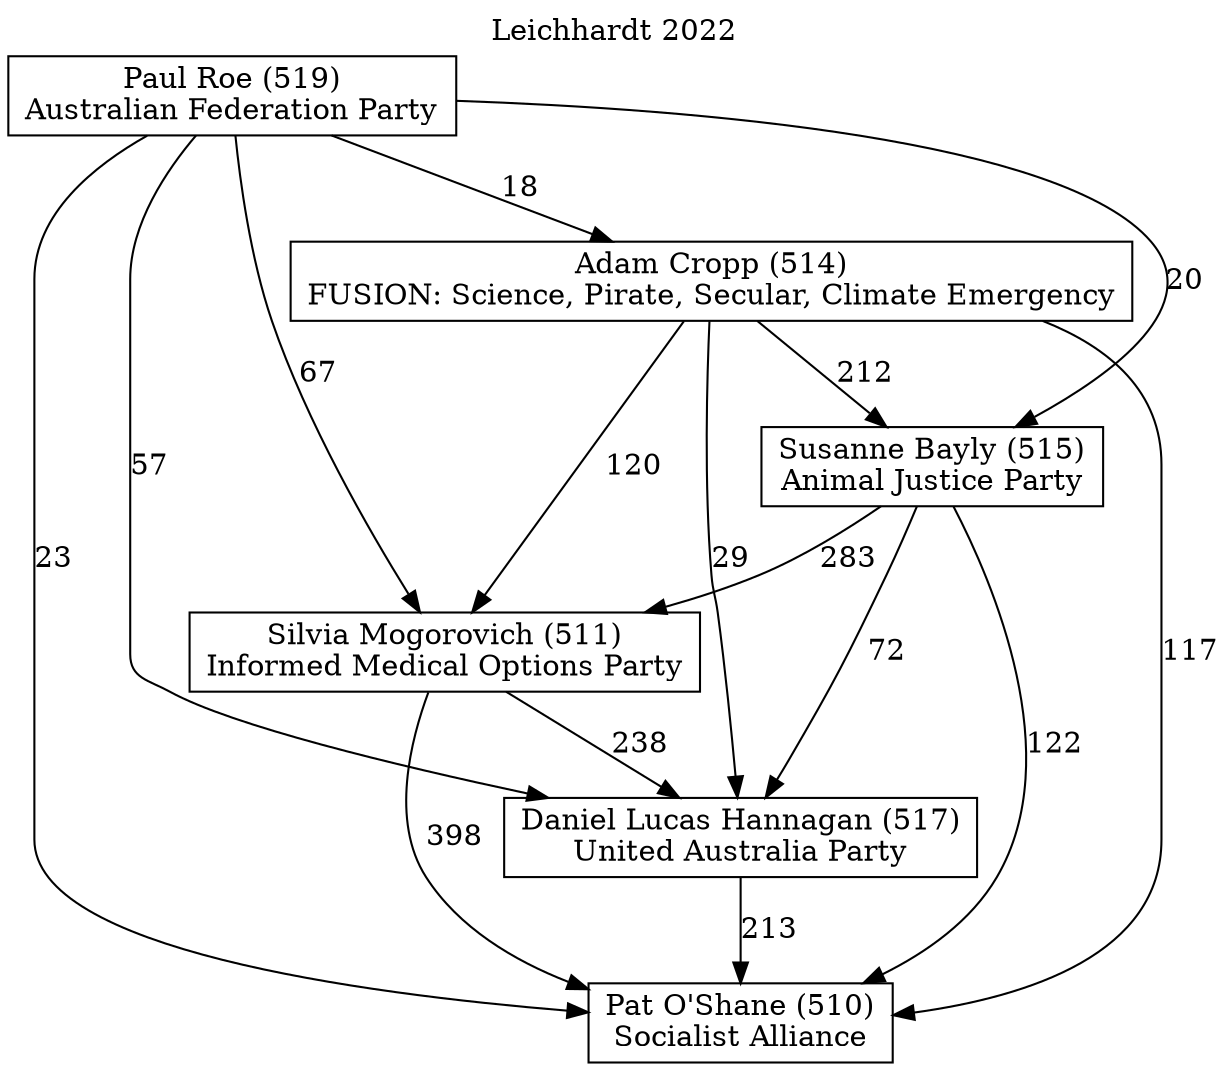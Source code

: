 // House preference flow
digraph "Pat O'Shane (510)_Leichhardt_2022" {
	graph [label="Leichhardt 2022" labelloc=t mclimit=2]
	node [shape=box]
	"Pat O'Shane (510)" [label="Pat O'Shane (510)
Socialist Alliance"]
	"Daniel Lucas Hannagan (517)" [label="Daniel Lucas Hannagan (517)
United Australia Party"]
	"Silvia Mogorovich (511)" [label="Silvia Mogorovich (511)
Informed Medical Options Party"]
	"Susanne Bayly (515)" [label="Susanne Bayly (515)
Animal Justice Party"]
	"Adam Cropp (514)" [label="Adam Cropp (514)
FUSION: Science, Pirate, Secular, Climate Emergency"]
	"Paul Roe (519)" [label="Paul Roe (519)
Australian Federation Party"]
	"Daniel Lucas Hannagan (517)" -> "Pat O'Shane (510)" [label=213]
	"Silvia Mogorovich (511)" -> "Daniel Lucas Hannagan (517)" [label=238]
	"Susanne Bayly (515)" -> "Silvia Mogorovich (511)" [label=283]
	"Adam Cropp (514)" -> "Susanne Bayly (515)" [label=212]
	"Paul Roe (519)" -> "Adam Cropp (514)" [label=18]
	"Silvia Mogorovich (511)" -> "Pat O'Shane (510)" [label=398]
	"Susanne Bayly (515)" -> "Pat O'Shane (510)" [label=122]
	"Adam Cropp (514)" -> "Pat O'Shane (510)" [label=117]
	"Paul Roe (519)" -> "Pat O'Shane (510)" [label=23]
	"Paul Roe (519)" -> "Susanne Bayly (515)" [label=20]
	"Adam Cropp (514)" -> "Silvia Mogorovich (511)" [label=120]
	"Paul Roe (519)" -> "Silvia Mogorovich (511)" [label=67]
	"Susanne Bayly (515)" -> "Daniel Lucas Hannagan (517)" [label=72]
	"Adam Cropp (514)" -> "Daniel Lucas Hannagan (517)" [label=29]
	"Paul Roe (519)" -> "Daniel Lucas Hannagan (517)" [label=57]
}

